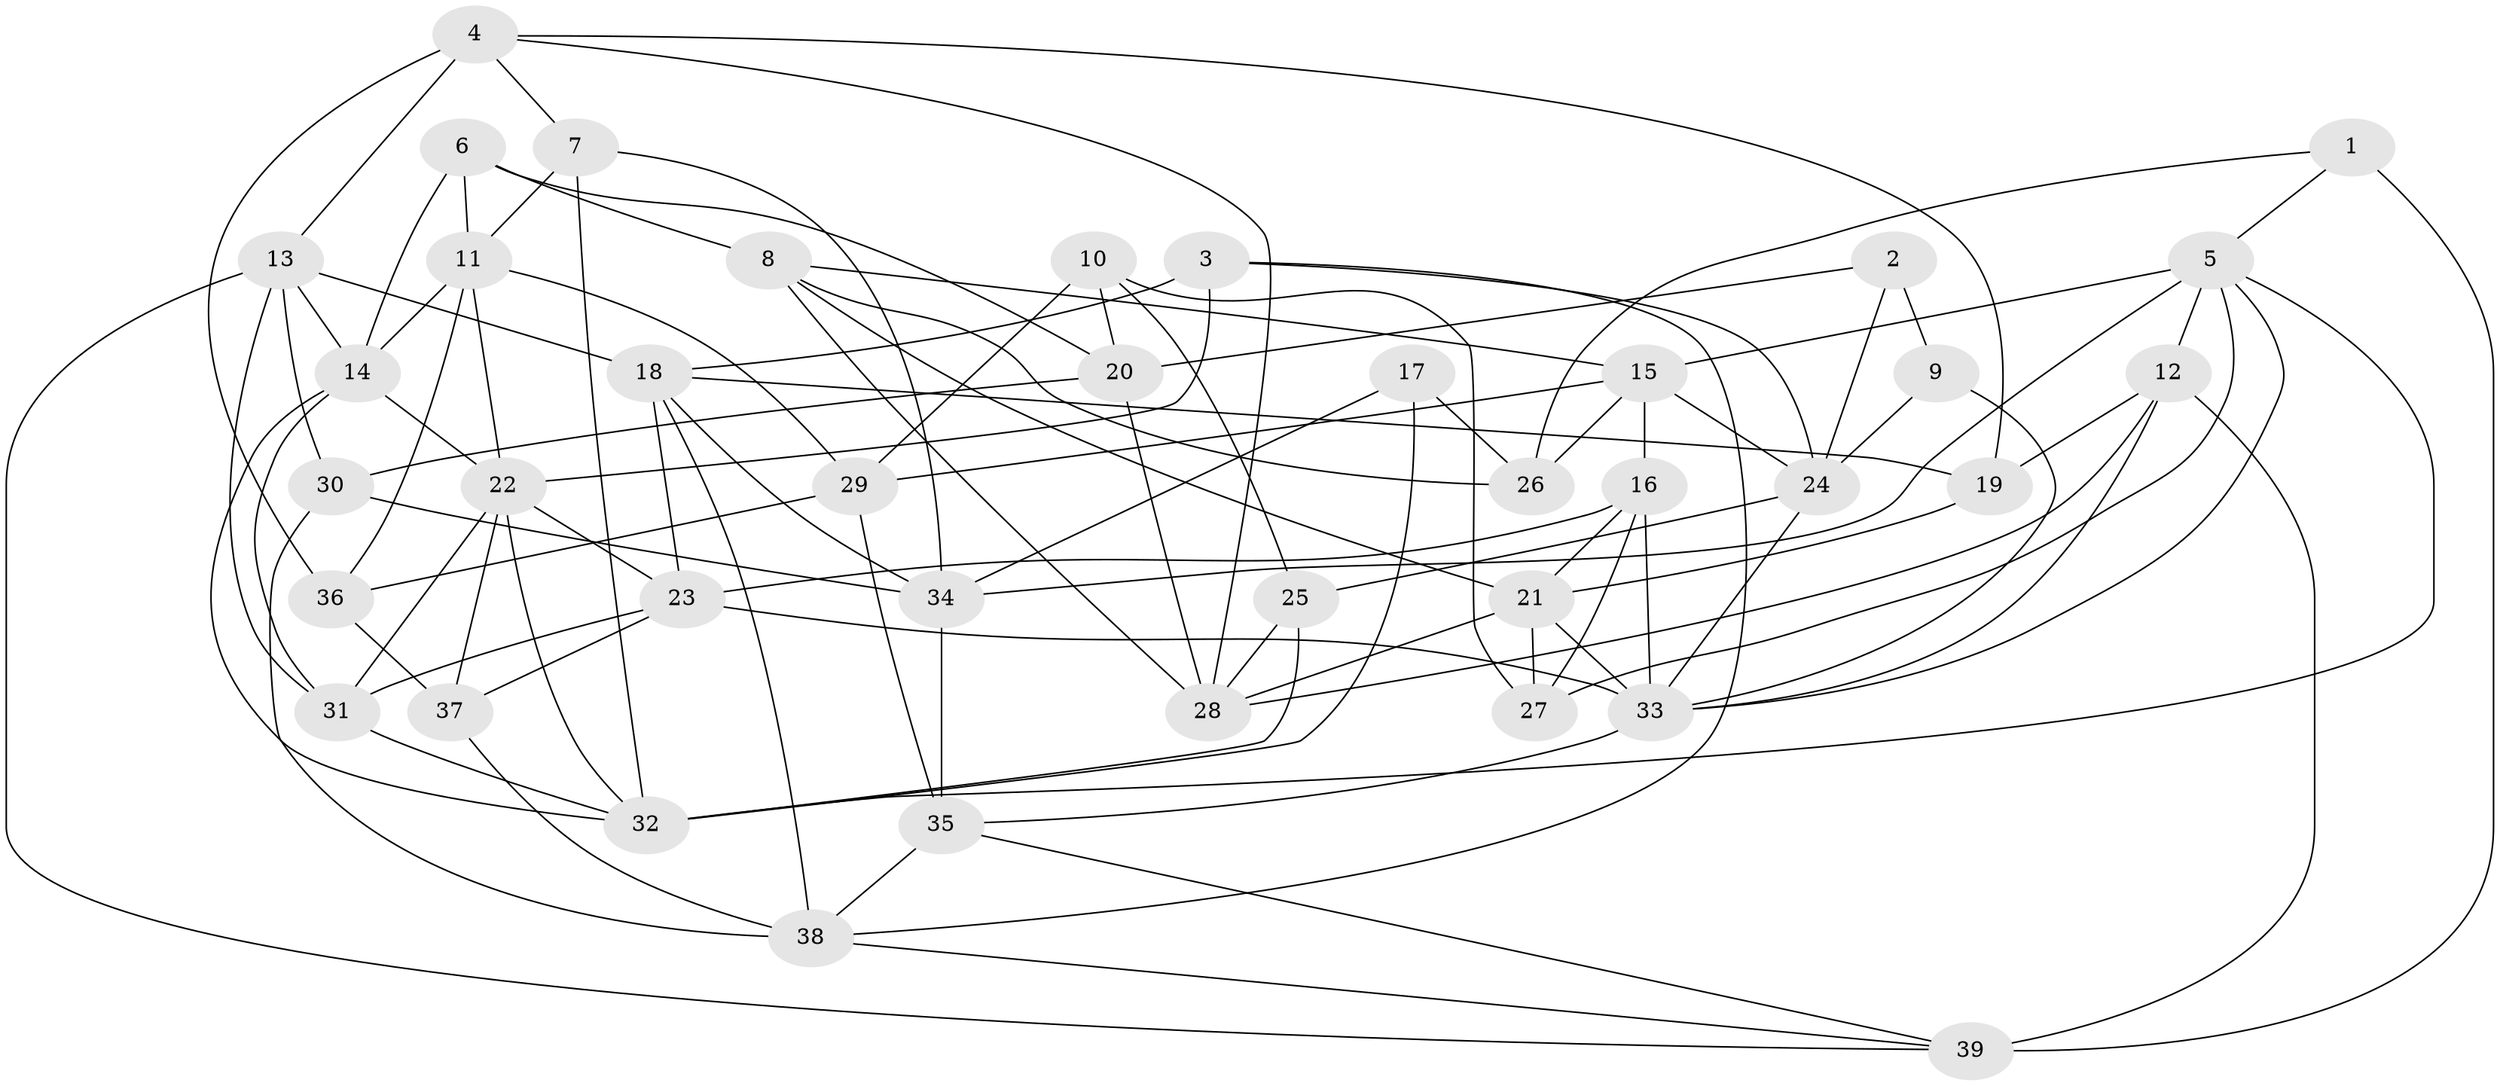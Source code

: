 // original degree distribution, {4: 1.0}
// Generated by graph-tools (version 1.1) at 2025/03/03/09/25 03:03:02]
// undirected, 39 vertices, 98 edges
graph export_dot {
graph [start="1"]
  node [color=gray90,style=filled];
  1;
  2;
  3;
  4;
  5;
  6;
  7;
  8;
  9;
  10;
  11;
  12;
  13;
  14;
  15;
  16;
  17;
  18;
  19;
  20;
  21;
  22;
  23;
  24;
  25;
  26;
  27;
  28;
  29;
  30;
  31;
  32;
  33;
  34;
  35;
  36;
  37;
  38;
  39;
  1 -- 5 [weight=1.0];
  1 -- 26 [weight=1.0];
  1 -- 39 [weight=2.0];
  2 -- 9 [weight=3.0];
  2 -- 20 [weight=2.0];
  2 -- 24 [weight=1.0];
  3 -- 18 [weight=1.0];
  3 -- 22 [weight=1.0];
  3 -- 24 [weight=1.0];
  3 -- 38 [weight=1.0];
  4 -- 7 [weight=1.0];
  4 -- 13 [weight=1.0];
  4 -- 19 [weight=1.0];
  4 -- 28 [weight=1.0];
  4 -- 36 [weight=2.0];
  5 -- 12 [weight=1.0];
  5 -- 15 [weight=1.0];
  5 -- 27 [weight=1.0];
  5 -- 32 [weight=1.0];
  5 -- 33 [weight=1.0];
  5 -- 34 [weight=2.0];
  6 -- 8 [weight=1.0];
  6 -- 11 [weight=1.0];
  6 -- 14 [weight=1.0];
  6 -- 20 [weight=1.0];
  7 -- 11 [weight=1.0];
  7 -- 32 [weight=1.0];
  7 -- 34 [weight=1.0];
  8 -- 15 [weight=1.0];
  8 -- 21 [weight=1.0];
  8 -- 26 [weight=2.0];
  8 -- 28 [weight=1.0];
  9 -- 24 [weight=1.0];
  9 -- 33 [weight=2.0];
  10 -- 20 [weight=1.0];
  10 -- 25 [weight=2.0];
  10 -- 27 [weight=2.0];
  10 -- 29 [weight=1.0];
  11 -- 14 [weight=1.0];
  11 -- 22 [weight=1.0];
  11 -- 29 [weight=1.0];
  11 -- 36 [weight=1.0];
  12 -- 19 [weight=1.0];
  12 -- 28 [weight=1.0];
  12 -- 33 [weight=2.0];
  12 -- 39 [weight=1.0];
  13 -- 14 [weight=1.0];
  13 -- 18 [weight=1.0];
  13 -- 30 [weight=1.0];
  13 -- 31 [weight=1.0];
  13 -- 39 [weight=1.0];
  14 -- 22 [weight=1.0];
  14 -- 31 [weight=1.0];
  14 -- 32 [weight=1.0];
  15 -- 16 [weight=1.0];
  15 -- 24 [weight=1.0];
  15 -- 26 [weight=1.0];
  15 -- 29 [weight=1.0];
  16 -- 21 [weight=1.0];
  16 -- 23 [weight=1.0];
  16 -- 27 [weight=2.0];
  16 -- 33 [weight=1.0];
  17 -- 26 [weight=2.0];
  17 -- 32 [weight=1.0];
  17 -- 34 [weight=1.0];
  18 -- 19 [weight=1.0];
  18 -- 23 [weight=1.0];
  18 -- 34 [weight=1.0];
  18 -- 38 [weight=1.0];
  19 -- 21 [weight=1.0];
  20 -- 28 [weight=1.0];
  20 -- 30 [weight=1.0];
  21 -- 27 [weight=1.0];
  21 -- 28 [weight=1.0];
  21 -- 33 [weight=1.0];
  22 -- 23 [weight=1.0];
  22 -- 31 [weight=2.0];
  22 -- 32 [weight=1.0];
  22 -- 37 [weight=1.0];
  23 -- 31 [weight=1.0];
  23 -- 33 [weight=1.0];
  23 -- 37 [weight=1.0];
  24 -- 25 [weight=1.0];
  24 -- 33 [weight=1.0];
  25 -- 28 [weight=1.0];
  25 -- 32 [weight=2.0];
  29 -- 35 [weight=1.0];
  29 -- 36 [weight=2.0];
  30 -- 34 [weight=1.0];
  30 -- 38 [weight=1.0];
  31 -- 32 [weight=1.0];
  33 -- 35 [weight=1.0];
  34 -- 35 [weight=2.0];
  35 -- 38 [weight=1.0];
  35 -- 39 [weight=1.0];
  36 -- 37 [weight=1.0];
  37 -- 38 [weight=1.0];
  38 -- 39 [weight=1.0];
}

